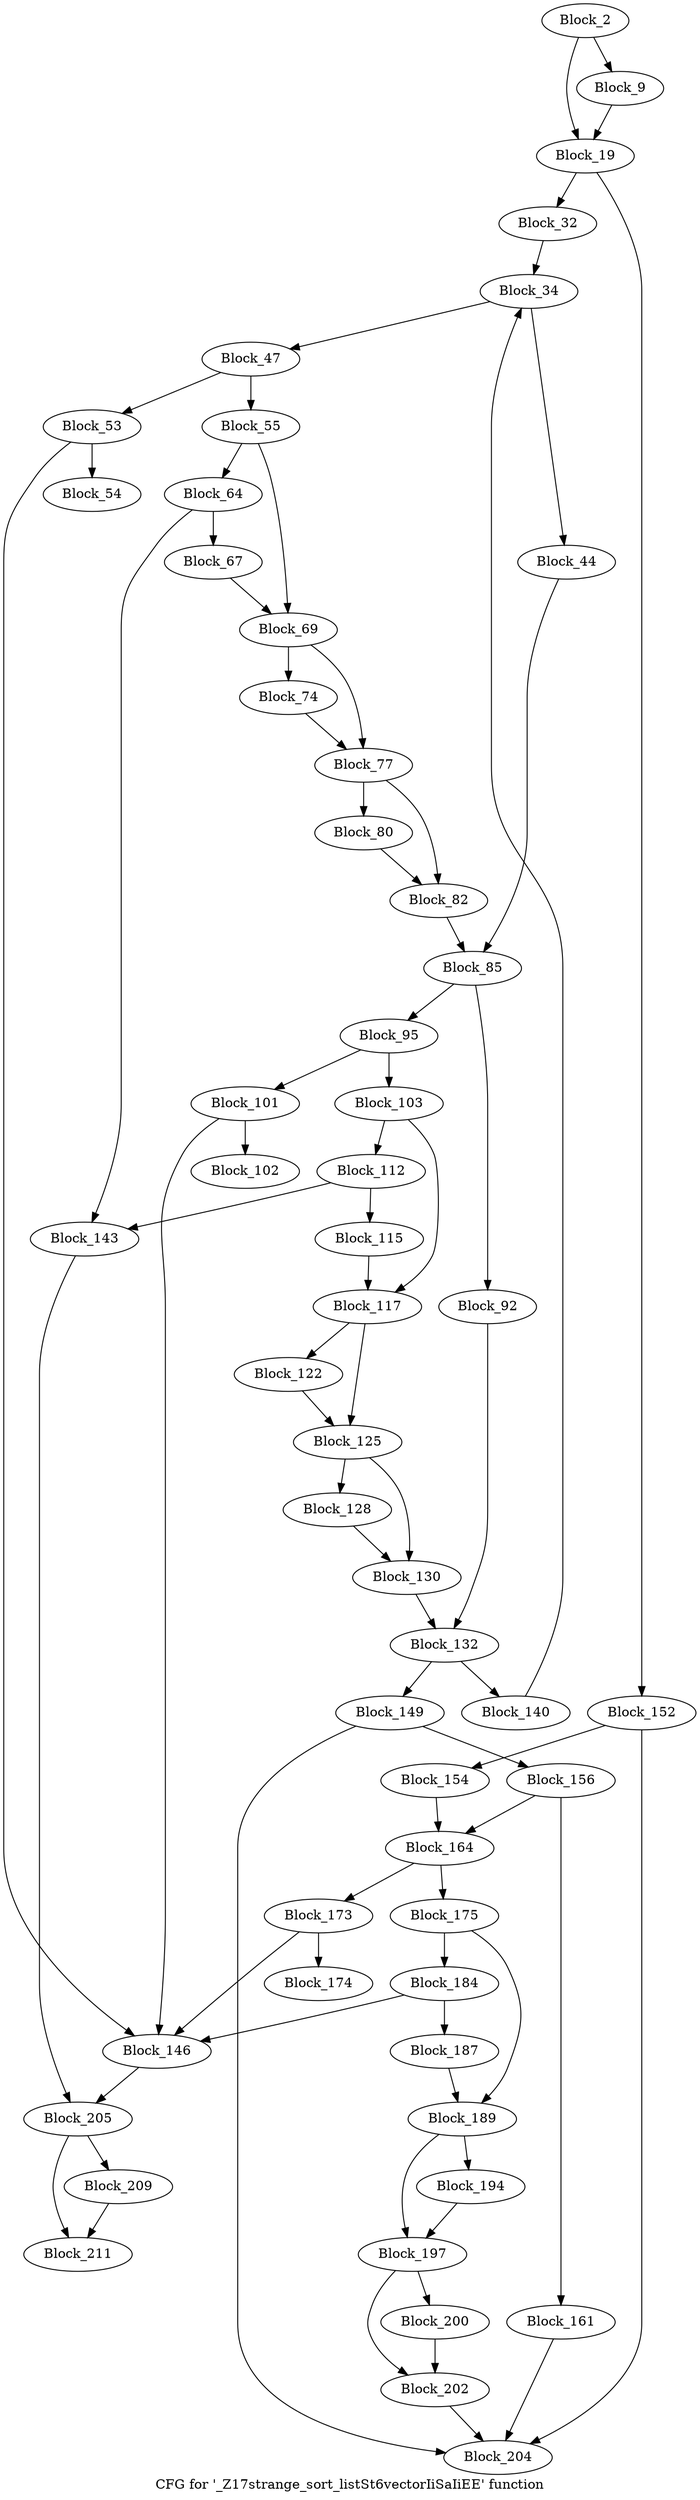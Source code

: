 digraph "CFG for '_Z17strange_sort_listSt6vectorIiSaIiEE' function" {
	label="CFG for '_Z17strange_sort_listSt6vectorIiSaIiEE' function";

	block_2 [label="Block_2"];
	block_2:s0 -> block_19;
	block_2:s1 -> block_9;
	block_9 [label="Block_9"];
	block_9 -> block_19;
	block_19 [label="Block_19"];
	block_19:s0 -> block_32;
	block_19:s1 -> block_152;
	block_32 [label="Block_32"];
	block_32 -> block_34;
	block_34 [label="Block_34"];
	block_34:s0 -> block_47;
	block_34:s1 -> block_44;
	block_44 [label="Block_44"];
	block_44 -> block_85;
	block_47 [label="Block_47"];
	block_47:s0 -> block_53;
	block_47:s1 -> block_55;
	block_53 [label="Block_53"];
	block_53 -> block_54;
	block_53 -> block_146;
	block_54 [label="Block_54"];
	block_55 [label="Block_55"];
	block_55:s0 -> block_69;
	block_55:s1 -> block_64;
	block_64 [label="Block_64"];
	block_64 -> block_67;
	block_64 -> block_143;
	block_67 [label="Block_67"];
	block_67 -> block_69;
	block_69 [label="Block_69"];
	block_69:s0 -> block_74;
	block_69:s1 -> block_77;
	block_74 [label="Block_74"];
	block_74 -> block_77;
	block_77 [label="Block_77"];
	block_77:s0 -> block_82;
	block_77:s1 -> block_80;
	block_80 [label="Block_80"];
	block_80 -> block_82;
	block_82 [label="Block_82"];
	block_82 -> block_85;
	block_85 [label="Block_85"];
	block_85:s0 -> block_95;
	block_85:s1 -> block_92;
	block_92 [label="Block_92"];
	block_92 -> block_132;
	block_95 [label="Block_95"];
	block_95:s0 -> block_101;
	block_95:s1 -> block_103;
	block_101 [label="Block_101"];
	block_101 -> block_102;
	block_101 -> block_146;
	block_102 [label="Block_102"];
	block_103 [label="Block_103"];
	block_103:s0 -> block_117;
	block_103:s1 -> block_112;
	block_112 [label="Block_112"];
	block_112 -> block_115;
	block_112 -> block_143;
	block_115 [label="Block_115"];
	block_115 -> block_117;
	block_117 [label="Block_117"];
	block_117:s0 -> block_122;
	block_117:s1 -> block_125;
	block_122 [label="Block_122"];
	block_122 -> block_125;
	block_125 [label="Block_125"];
	block_125:s0 -> block_130;
	block_125:s1 -> block_128;
	block_128 [label="Block_128"];
	block_128 -> block_130;
	block_130 [label="Block_130"];
	block_130 -> block_132;
	block_132 [label="Block_132"];
	block_132:s0 -> block_140;
	block_132:s1 -> block_149;
	block_140 [label="Block_140"];
	block_140 -> block_34;
	block_143 [label="Block_143"];
	block_143 -> block_205;
	block_146 [label="Block_146"];
	block_146 -> block_205;
	block_149 [label="Block_149"];
	block_149:s0 -> block_156;
	block_149:s1 -> block_204;
	block_152 [label="Block_152"];
	block_152:s0 -> block_154;
	block_152:s1 -> block_204;
	block_154 [label="Block_154"];
	block_154 -> block_164;
	block_156 [label="Block_156"];
	block_156:s0 -> block_164;
	block_156:s1 -> block_161;
	block_161 [label="Block_161"];
	block_161 -> block_204;
	block_164 [label="Block_164"];
	block_164:s0 -> block_173;
	block_164:s1 -> block_175;
	block_173 [label="Block_173"];
	block_173 -> block_174;
	block_173 -> block_146;
	block_174 [label="Block_174"];
	block_175 [label="Block_175"];
	block_175:s0 -> block_189;
	block_175:s1 -> block_184;
	block_184 [label="Block_184"];
	block_184 -> block_187;
	block_184 -> block_146;
	block_187 [label="Block_187"];
	block_187 -> block_189;
	block_189 [label="Block_189"];
	block_189:s0 -> block_194;
	block_189:s1 -> block_197;
	block_194 [label="Block_194"];
	block_194 -> block_197;
	block_197 [label="Block_197"];
	block_197:s0 -> block_202;
	block_197:s1 -> block_200;
	block_200 [label="Block_200"];
	block_200 -> block_202;
	block_202 [label="Block_202"];
	block_202 -> block_204;
	block_204 [label="Block_204"];
	block_205 [label="Block_205"];
	block_205:s0 -> block_211;
	block_205:s1 -> block_209;
	block_209 [label="Block_209"];
	block_209 -> block_211;
	block_211 [label="Block_211"];
}
